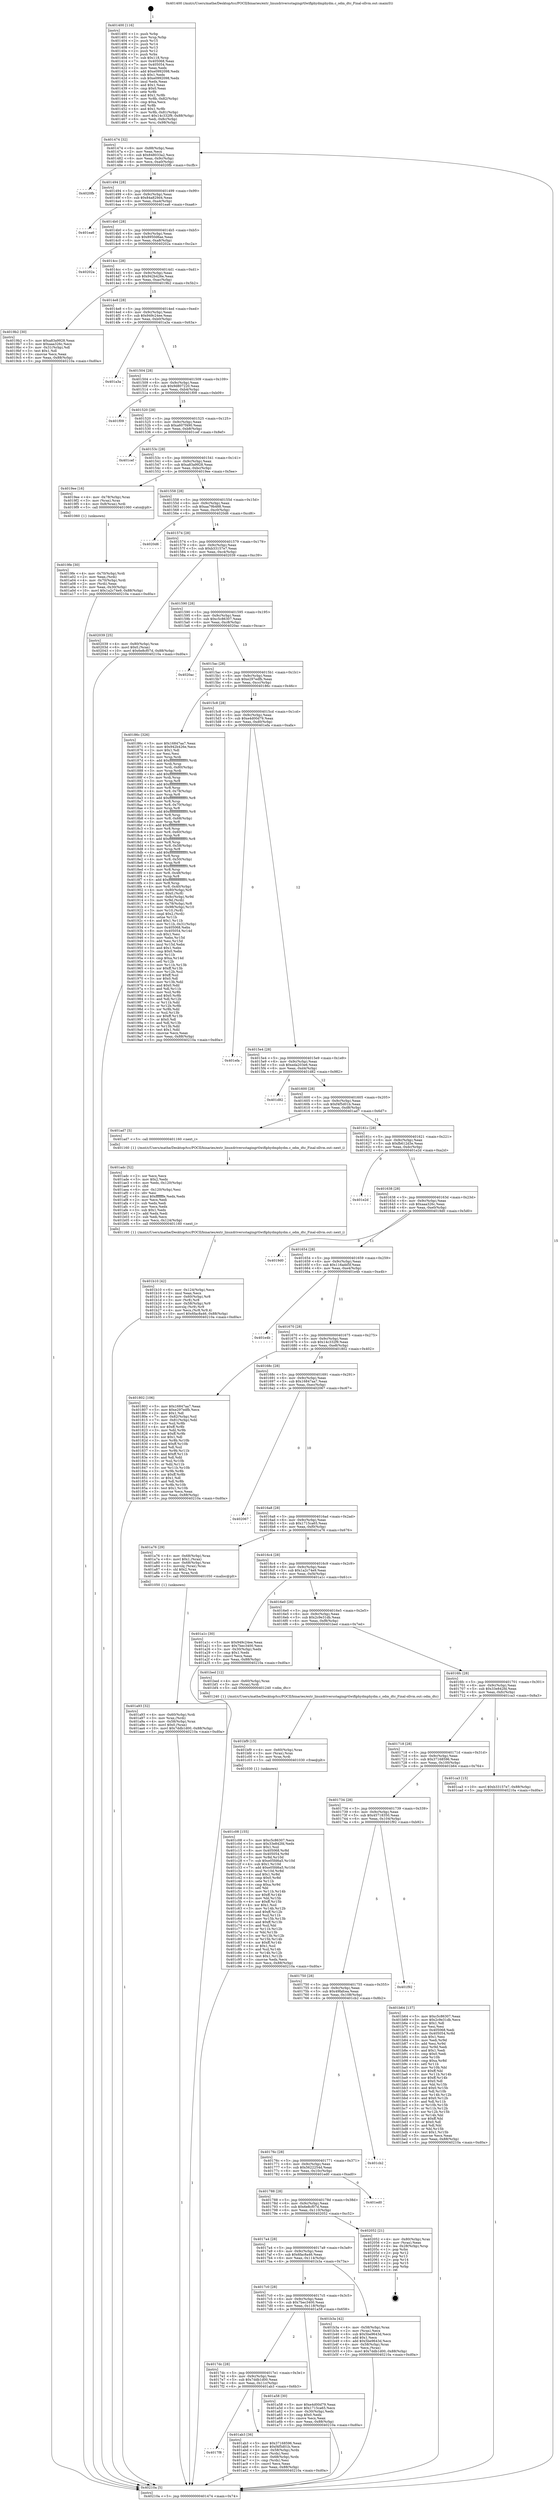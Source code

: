 digraph "0x401400" {
  label = "0x401400 (/mnt/c/Users/mathe/Desktop/tcc/POCII/binaries/extr_linuxdriversstagingrtlwifiphydmphydm.c_odm_dtc_Final-ollvm.out::main(0))"
  labelloc = "t"
  node[shape=record]

  Entry [label="",width=0.3,height=0.3,shape=circle,fillcolor=black,style=filled]
  "0x401474" [label="{
     0x401474 [32]\l
     | [instrs]\l
     &nbsp;&nbsp;0x401474 \<+6\>: mov -0x88(%rbp),%eax\l
     &nbsp;&nbsp;0x40147a \<+2\>: mov %eax,%ecx\l
     &nbsp;&nbsp;0x40147c \<+6\>: sub $0x848033a2,%ecx\l
     &nbsp;&nbsp;0x401482 \<+6\>: mov %eax,-0x9c(%rbp)\l
     &nbsp;&nbsp;0x401488 \<+6\>: mov %ecx,-0xa0(%rbp)\l
     &nbsp;&nbsp;0x40148e \<+6\>: je 00000000004020fb \<main+0xcfb\>\l
  }"]
  "0x4020fb" [label="{
     0x4020fb\l
  }", style=dashed]
  "0x401494" [label="{
     0x401494 [28]\l
     | [instrs]\l
     &nbsp;&nbsp;0x401494 \<+5\>: jmp 0000000000401499 \<main+0x99\>\l
     &nbsp;&nbsp;0x401499 \<+6\>: mov -0x9c(%rbp),%eax\l
     &nbsp;&nbsp;0x40149f \<+5\>: sub $0x84a829d4,%eax\l
     &nbsp;&nbsp;0x4014a4 \<+6\>: mov %eax,-0xa4(%rbp)\l
     &nbsp;&nbsp;0x4014aa \<+6\>: je 0000000000401ea6 \<main+0xaa6\>\l
  }"]
  Exit [label="",width=0.3,height=0.3,shape=circle,fillcolor=black,style=filled,peripheries=2]
  "0x401ea6" [label="{
     0x401ea6\l
  }", style=dashed]
  "0x4014b0" [label="{
     0x4014b0 [28]\l
     | [instrs]\l
     &nbsp;&nbsp;0x4014b0 \<+5\>: jmp 00000000004014b5 \<main+0xb5\>\l
     &nbsp;&nbsp;0x4014b5 \<+6\>: mov -0x9c(%rbp),%eax\l
     &nbsp;&nbsp;0x4014bb \<+5\>: sub $0x8950d6ae,%eax\l
     &nbsp;&nbsp;0x4014c0 \<+6\>: mov %eax,-0xa8(%rbp)\l
     &nbsp;&nbsp;0x4014c6 \<+6\>: je 000000000040202a \<main+0xc2a\>\l
  }"]
  "0x401c08" [label="{
     0x401c08 [155]\l
     | [instrs]\l
     &nbsp;&nbsp;0x401c08 \<+5\>: mov $0xc5c86307,%ecx\l
     &nbsp;&nbsp;0x401c0d \<+5\>: mov $0x33e842fd,%edx\l
     &nbsp;&nbsp;0x401c12 \<+3\>: mov $0x1,%sil\l
     &nbsp;&nbsp;0x401c15 \<+8\>: mov 0x405068,%r8d\l
     &nbsp;&nbsp;0x401c1d \<+8\>: mov 0x405054,%r9d\l
     &nbsp;&nbsp;0x401c25 \<+3\>: mov %r8d,%r10d\l
     &nbsp;&nbsp;0x401c28 \<+7\>: sub $0xe05fd6a5,%r10d\l
     &nbsp;&nbsp;0x401c2f \<+4\>: sub $0x1,%r10d\l
     &nbsp;&nbsp;0x401c33 \<+7\>: add $0xe05fd6a5,%r10d\l
     &nbsp;&nbsp;0x401c3a \<+4\>: imul %r10d,%r8d\l
     &nbsp;&nbsp;0x401c3e \<+4\>: and $0x1,%r8d\l
     &nbsp;&nbsp;0x401c42 \<+4\>: cmp $0x0,%r8d\l
     &nbsp;&nbsp;0x401c46 \<+4\>: sete %r11b\l
     &nbsp;&nbsp;0x401c4a \<+4\>: cmp $0xa,%r9d\l
     &nbsp;&nbsp;0x401c4e \<+3\>: setl %bl\l
     &nbsp;&nbsp;0x401c51 \<+3\>: mov %r11b,%r14b\l
     &nbsp;&nbsp;0x401c54 \<+4\>: xor $0xff,%r14b\l
     &nbsp;&nbsp;0x401c58 \<+3\>: mov %bl,%r15b\l
     &nbsp;&nbsp;0x401c5b \<+4\>: xor $0xff,%r15b\l
     &nbsp;&nbsp;0x401c5f \<+4\>: xor $0x1,%sil\l
     &nbsp;&nbsp;0x401c63 \<+3\>: mov %r14b,%r12b\l
     &nbsp;&nbsp;0x401c66 \<+4\>: and $0xff,%r12b\l
     &nbsp;&nbsp;0x401c6a \<+3\>: and %sil,%r11b\l
     &nbsp;&nbsp;0x401c6d \<+3\>: mov %r15b,%r13b\l
     &nbsp;&nbsp;0x401c70 \<+4\>: and $0xff,%r13b\l
     &nbsp;&nbsp;0x401c74 \<+3\>: and %sil,%bl\l
     &nbsp;&nbsp;0x401c77 \<+3\>: or %r11b,%r12b\l
     &nbsp;&nbsp;0x401c7a \<+3\>: or %bl,%r13b\l
     &nbsp;&nbsp;0x401c7d \<+3\>: xor %r13b,%r12b\l
     &nbsp;&nbsp;0x401c80 \<+3\>: or %r15b,%r14b\l
     &nbsp;&nbsp;0x401c83 \<+4\>: xor $0xff,%r14b\l
     &nbsp;&nbsp;0x401c87 \<+4\>: or $0x1,%sil\l
     &nbsp;&nbsp;0x401c8b \<+3\>: and %sil,%r14b\l
     &nbsp;&nbsp;0x401c8e \<+3\>: or %r14b,%r12b\l
     &nbsp;&nbsp;0x401c91 \<+4\>: test $0x1,%r12b\l
     &nbsp;&nbsp;0x401c95 \<+3\>: cmovne %edx,%ecx\l
     &nbsp;&nbsp;0x401c98 \<+6\>: mov %ecx,-0x88(%rbp)\l
     &nbsp;&nbsp;0x401c9e \<+5\>: jmp 000000000040210a \<main+0xd0a\>\l
  }"]
  "0x40202a" [label="{
     0x40202a\l
  }", style=dashed]
  "0x4014cc" [label="{
     0x4014cc [28]\l
     | [instrs]\l
     &nbsp;&nbsp;0x4014cc \<+5\>: jmp 00000000004014d1 \<main+0xd1\>\l
     &nbsp;&nbsp;0x4014d1 \<+6\>: mov -0x9c(%rbp),%eax\l
     &nbsp;&nbsp;0x4014d7 \<+5\>: sub $0x942b426e,%eax\l
     &nbsp;&nbsp;0x4014dc \<+6\>: mov %eax,-0xac(%rbp)\l
     &nbsp;&nbsp;0x4014e2 \<+6\>: je 00000000004019b2 \<main+0x5b2\>\l
  }"]
  "0x401bf9" [label="{
     0x401bf9 [15]\l
     | [instrs]\l
     &nbsp;&nbsp;0x401bf9 \<+4\>: mov -0x60(%rbp),%rax\l
     &nbsp;&nbsp;0x401bfd \<+3\>: mov (%rax),%rax\l
     &nbsp;&nbsp;0x401c00 \<+3\>: mov %rax,%rdi\l
     &nbsp;&nbsp;0x401c03 \<+5\>: call 0000000000401030 \<free@plt\>\l
     | [calls]\l
     &nbsp;&nbsp;0x401030 \{1\} (unknown)\l
  }"]
  "0x4019b2" [label="{
     0x4019b2 [30]\l
     | [instrs]\l
     &nbsp;&nbsp;0x4019b2 \<+5\>: mov $0xa83a9928,%eax\l
     &nbsp;&nbsp;0x4019b7 \<+5\>: mov $0xaaa326c,%ecx\l
     &nbsp;&nbsp;0x4019bc \<+3\>: mov -0x31(%rbp),%dl\l
     &nbsp;&nbsp;0x4019bf \<+3\>: test $0x1,%dl\l
     &nbsp;&nbsp;0x4019c2 \<+3\>: cmovne %ecx,%eax\l
     &nbsp;&nbsp;0x4019c5 \<+6\>: mov %eax,-0x88(%rbp)\l
     &nbsp;&nbsp;0x4019cb \<+5\>: jmp 000000000040210a \<main+0xd0a\>\l
  }"]
  "0x4014e8" [label="{
     0x4014e8 [28]\l
     | [instrs]\l
     &nbsp;&nbsp;0x4014e8 \<+5\>: jmp 00000000004014ed \<main+0xed\>\l
     &nbsp;&nbsp;0x4014ed \<+6\>: mov -0x9c(%rbp),%eax\l
     &nbsp;&nbsp;0x4014f3 \<+5\>: sub $0x949c24ee,%eax\l
     &nbsp;&nbsp;0x4014f8 \<+6\>: mov %eax,-0xb0(%rbp)\l
     &nbsp;&nbsp;0x4014fe \<+6\>: je 0000000000401a3a \<main+0x63a\>\l
  }"]
  "0x401b10" [label="{
     0x401b10 [42]\l
     | [instrs]\l
     &nbsp;&nbsp;0x401b10 \<+6\>: mov -0x124(%rbp),%ecx\l
     &nbsp;&nbsp;0x401b16 \<+3\>: imul %eax,%ecx\l
     &nbsp;&nbsp;0x401b19 \<+4\>: mov -0x60(%rbp),%r8\l
     &nbsp;&nbsp;0x401b1d \<+3\>: mov (%r8),%r8\l
     &nbsp;&nbsp;0x401b20 \<+4\>: mov -0x58(%rbp),%r9\l
     &nbsp;&nbsp;0x401b24 \<+3\>: movslq (%r9),%r9\l
     &nbsp;&nbsp;0x401b27 \<+4\>: mov %ecx,(%r8,%r9,4)\l
     &nbsp;&nbsp;0x401b2b \<+10\>: movl $0x6fac8a46,-0x88(%rbp)\l
     &nbsp;&nbsp;0x401b35 \<+5\>: jmp 000000000040210a \<main+0xd0a\>\l
  }"]
  "0x401a3a" [label="{
     0x401a3a\l
  }", style=dashed]
  "0x401504" [label="{
     0x401504 [28]\l
     | [instrs]\l
     &nbsp;&nbsp;0x401504 \<+5\>: jmp 0000000000401509 \<main+0x109\>\l
     &nbsp;&nbsp;0x401509 \<+6\>: mov -0x9c(%rbp),%eax\l
     &nbsp;&nbsp;0x40150f \<+5\>: sub $0x9d807220,%eax\l
     &nbsp;&nbsp;0x401514 \<+6\>: mov %eax,-0xb4(%rbp)\l
     &nbsp;&nbsp;0x40151a \<+6\>: je 0000000000401f09 \<main+0xb09\>\l
  }"]
  "0x401adc" [label="{
     0x401adc [52]\l
     | [instrs]\l
     &nbsp;&nbsp;0x401adc \<+2\>: xor %ecx,%ecx\l
     &nbsp;&nbsp;0x401ade \<+5\>: mov $0x2,%edx\l
     &nbsp;&nbsp;0x401ae3 \<+6\>: mov %edx,-0x120(%rbp)\l
     &nbsp;&nbsp;0x401ae9 \<+1\>: cltd\l
     &nbsp;&nbsp;0x401aea \<+6\>: mov -0x120(%rbp),%esi\l
     &nbsp;&nbsp;0x401af0 \<+2\>: idiv %esi\l
     &nbsp;&nbsp;0x401af2 \<+6\>: imul $0xfffffffe,%edx,%edx\l
     &nbsp;&nbsp;0x401af8 \<+2\>: mov %ecx,%edi\l
     &nbsp;&nbsp;0x401afa \<+2\>: sub %edx,%edi\l
     &nbsp;&nbsp;0x401afc \<+2\>: mov %ecx,%edx\l
     &nbsp;&nbsp;0x401afe \<+3\>: sub $0x1,%edx\l
     &nbsp;&nbsp;0x401b01 \<+2\>: add %edx,%edi\l
     &nbsp;&nbsp;0x401b03 \<+2\>: sub %edi,%ecx\l
     &nbsp;&nbsp;0x401b05 \<+6\>: mov %ecx,-0x124(%rbp)\l
     &nbsp;&nbsp;0x401b0b \<+5\>: call 0000000000401160 \<next_i\>\l
     | [calls]\l
     &nbsp;&nbsp;0x401160 \{1\} (/mnt/c/Users/mathe/Desktop/tcc/POCII/binaries/extr_linuxdriversstagingrtlwifiphydmphydm.c_odm_dtc_Final-ollvm.out::next_i)\l
  }"]
  "0x401f09" [label="{
     0x401f09\l
  }", style=dashed]
  "0x401520" [label="{
     0x401520 [28]\l
     | [instrs]\l
     &nbsp;&nbsp;0x401520 \<+5\>: jmp 0000000000401525 \<main+0x125\>\l
     &nbsp;&nbsp;0x401525 \<+6\>: mov -0x9c(%rbp),%eax\l
     &nbsp;&nbsp;0x40152b \<+5\>: sub $0xa607f490,%eax\l
     &nbsp;&nbsp;0x401530 \<+6\>: mov %eax,-0xb8(%rbp)\l
     &nbsp;&nbsp;0x401536 \<+6\>: je 0000000000401cef \<main+0x8ef\>\l
  }"]
  "0x4017f8" [label="{
     0x4017f8\l
  }", style=dashed]
  "0x401cef" [label="{
     0x401cef\l
  }", style=dashed]
  "0x40153c" [label="{
     0x40153c [28]\l
     | [instrs]\l
     &nbsp;&nbsp;0x40153c \<+5\>: jmp 0000000000401541 \<main+0x141\>\l
     &nbsp;&nbsp;0x401541 \<+6\>: mov -0x9c(%rbp),%eax\l
     &nbsp;&nbsp;0x401547 \<+5\>: sub $0xa83a9928,%eax\l
     &nbsp;&nbsp;0x40154c \<+6\>: mov %eax,-0xbc(%rbp)\l
     &nbsp;&nbsp;0x401552 \<+6\>: je 00000000004019ee \<main+0x5ee\>\l
  }"]
  "0x401ab3" [label="{
     0x401ab3 [36]\l
     | [instrs]\l
     &nbsp;&nbsp;0x401ab3 \<+5\>: mov $0x37168596,%eax\l
     &nbsp;&nbsp;0x401ab8 \<+5\>: mov $0xf4f5d01b,%ecx\l
     &nbsp;&nbsp;0x401abd \<+4\>: mov -0x58(%rbp),%rdx\l
     &nbsp;&nbsp;0x401ac1 \<+2\>: mov (%rdx),%esi\l
     &nbsp;&nbsp;0x401ac3 \<+4\>: mov -0x68(%rbp),%rdx\l
     &nbsp;&nbsp;0x401ac7 \<+2\>: cmp (%rdx),%esi\l
     &nbsp;&nbsp;0x401ac9 \<+3\>: cmovl %ecx,%eax\l
     &nbsp;&nbsp;0x401acc \<+6\>: mov %eax,-0x88(%rbp)\l
     &nbsp;&nbsp;0x401ad2 \<+5\>: jmp 000000000040210a \<main+0xd0a\>\l
  }"]
  "0x4019ee" [label="{
     0x4019ee [16]\l
     | [instrs]\l
     &nbsp;&nbsp;0x4019ee \<+4\>: mov -0x78(%rbp),%rax\l
     &nbsp;&nbsp;0x4019f2 \<+3\>: mov (%rax),%rax\l
     &nbsp;&nbsp;0x4019f5 \<+4\>: mov 0x8(%rax),%rdi\l
     &nbsp;&nbsp;0x4019f9 \<+5\>: call 0000000000401060 \<atoi@plt\>\l
     | [calls]\l
     &nbsp;&nbsp;0x401060 \{1\} (unknown)\l
  }"]
  "0x401558" [label="{
     0x401558 [28]\l
     | [instrs]\l
     &nbsp;&nbsp;0x401558 \<+5\>: jmp 000000000040155d \<main+0x15d\>\l
     &nbsp;&nbsp;0x40155d \<+6\>: mov -0x9c(%rbp),%eax\l
     &nbsp;&nbsp;0x401563 \<+5\>: sub $0xaa79b488,%eax\l
     &nbsp;&nbsp;0x401568 \<+6\>: mov %eax,-0xc0(%rbp)\l
     &nbsp;&nbsp;0x40156e \<+6\>: je 00000000004020d6 \<main+0xcd6\>\l
  }"]
  "0x401a93" [label="{
     0x401a93 [32]\l
     | [instrs]\l
     &nbsp;&nbsp;0x401a93 \<+4\>: mov -0x60(%rbp),%rdi\l
     &nbsp;&nbsp;0x401a97 \<+3\>: mov %rax,(%rdi)\l
     &nbsp;&nbsp;0x401a9a \<+4\>: mov -0x58(%rbp),%rax\l
     &nbsp;&nbsp;0x401a9e \<+6\>: movl $0x0,(%rax)\l
     &nbsp;&nbsp;0x401aa4 \<+10\>: movl $0x7ddb1d00,-0x88(%rbp)\l
     &nbsp;&nbsp;0x401aae \<+5\>: jmp 000000000040210a \<main+0xd0a\>\l
  }"]
  "0x4020d6" [label="{
     0x4020d6\l
  }", style=dashed]
  "0x401574" [label="{
     0x401574 [28]\l
     | [instrs]\l
     &nbsp;&nbsp;0x401574 \<+5\>: jmp 0000000000401579 \<main+0x179\>\l
     &nbsp;&nbsp;0x401579 \<+6\>: mov -0x9c(%rbp),%eax\l
     &nbsp;&nbsp;0x40157f \<+5\>: sub $0xb33157e7,%eax\l
     &nbsp;&nbsp;0x401584 \<+6\>: mov %eax,-0xc4(%rbp)\l
     &nbsp;&nbsp;0x40158a \<+6\>: je 0000000000402039 \<main+0xc39\>\l
  }"]
  "0x4017dc" [label="{
     0x4017dc [28]\l
     | [instrs]\l
     &nbsp;&nbsp;0x4017dc \<+5\>: jmp 00000000004017e1 \<main+0x3e1\>\l
     &nbsp;&nbsp;0x4017e1 \<+6\>: mov -0x9c(%rbp),%eax\l
     &nbsp;&nbsp;0x4017e7 \<+5\>: sub $0x7ddb1d00,%eax\l
     &nbsp;&nbsp;0x4017ec \<+6\>: mov %eax,-0x11c(%rbp)\l
     &nbsp;&nbsp;0x4017f2 \<+6\>: je 0000000000401ab3 \<main+0x6b3\>\l
  }"]
  "0x402039" [label="{
     0x402039 [25]\l
     | [instrs]\l
     &nbsp;&nbsp;0x402039 \<+4\>: mov -0x80(%rbp),%rax\l
     &nbsp;&nbsp;0x40203d \<+6\>: movl $0x0,(%rax)\l
     &nbsp;&nbsp;0x402043 \<+10\>: movl $0x6e8cf07d,-0x88(%rbp)\l
     &nbsp;&nbsp;0x40204d \<+5\>: jmp 000000000040210a \<main+0xd0a\>\l
  }"]
  "0x401590" [label="{
     0x401590 [28]\l
     | [instrs]\l
     &nbsp;&nbsp;0x401590 \<+5\>: jmp 0000000000401595 \<main+0x195\>\l
     &nbsp;&nbsp;0x401595 \<+6\>: mov -0x9c(%rbp),%eax\l
     &nbsp;&nbsp;0x40159b \<+5\>: sub $0xc5c86307,%eax\l
     &nbsp;&nbsp;0x4015a0 \<+6\>: mov %eax,-0xc8(%rbp)\l
     &nbsp;&nbsp;0x4015a6 \<+6\>: je 00000000004020ac \<main+0xcac\>\l
  }"]
  "0x401a58" [label="{
     0x401a58 [30]\l
     | [instrs]\l
     &nbsp;&nbsp;0x401a58 \<+5\>: mov $0xe4d00d79,%eax\l
     &nbsp;&nbsp;0x401a5d \<+5\>: mov $0x1715ca65,%ecx\l
     &nbsp;&nbsp;0x401a62 \<+3\>: mov -0x30(%rbp),%edx\l
     &nbsp;&nbsp;0x401a65 \<+3\>: cmp $0x0,%edx\l
     &nbsp;&nbsp;0x401a68 \<+3\>: cmove %ecx,%eax\l
     &nbsp;&nbsp;0x401a6b \<+6\>: mov %eax,-0x88(%rbp)\l
     &nbsp;&nbsp;0x401a71 \<+5\>: jmp 000000000040210a \<main+0xd0a\>\l
  }"]
  "0x4020ac" [label="{
     0x4020ac\l
  }", style=dashed]
  "0x4015ac" [label="{
     0x4015ac [28]\l
     | [instrs]\l
     &nbsp;&nbsp;0x4015ac \<+5\>: jmp 00000000004015b1 \<main+0x1b1\>\l
     &nbsp;&nbsp;0x4015b1 \<+6\>: mov -0x9c(%rbp),%eax\l
     &nbsp;&nbsp;0x4015b7 \<+5\>: sub $0xe297edfb,%eax\l
     &nbsp;&nbsp;0x4015bc \<+6\>: mov %eax,-0xcc(%rbp)\l
     &nbsp;&nbsp;0x4015c2 \<+6\>: je 000000000040186c \<main+0x46c\>\l
  }"]
  "0x4017c0" [label="{
     0x4017c0 [28]\l
     | [instrs]\l
     &nbsp;&nbsp;0x4017c0 \<+5\>: jmp 00000000004017c5 \<main+0x3c5\>\l
     &nbsp;&nbsp;0x4017c5 \<+6\>: mov -0x9c(%rbp),%eax\l
     &nbsp;&nbsp;0x4017cb \<+5\>: sub $0x7bec3400,%eax\l
     &nbsp;&nbsp;0x4017d0 \<+6\>: mov %eax,-0x118(%rbp)\l
     &nbsp;&nbsp;0x4017d6 \<+6\>: je 0000000000401a58 \<main+0x658\>\l
  }"]
  "0x40186c" [label="{
     0x40186c [326]\l
     | [instrs]\l
     &nbsp;&nbsp;0x40186c \<+5\>: mov $0x16847aa7,%eax\l
     &nbsp;&nbsp;0x401871 \<+5\>: mov $0x942b426e,%ecx\l
     &nbsp;&nbsp;0x401876 \<+2\>: mov $0x1,%dl\l
     &nbsp;&nbsp;0x401878 \<+2\>: xor %esi,%esi\l
     &nbsp;&nbsp;0x40187a \<+3\>: mov %rsp,%rdi\l
     &nbsp;&nbsp;0x40187d \<+4\>: add $0xfffffffffffffff0,%rdi\l
     &nbsp;&nbsp;0x401881 \<+3\>: mov %rdi,%rsp\l
     &nbsp;&nbsp;0x401884 \<+4\>: mov %rdi,-0x80(%rbp)\l
     &nbsp;&nbsp;0x401888 \<+3\>: mov %rsp,%rdi\l
     &nbsp;&nbsp;0x40188b \<+4\>: add $0xfffffffffffffff0,%rdi\l
     &nbsp;&nbsp;0x40188f \<+3\>: mov %rdi,%rsp\l
     &nbsp;&nbsp;0x401892 \<+3\>: mov %rsp,%r8\l
     &nbsp;&nbsp;0x401895 \<+4\>: add $0xfffffffffffffff0,%r8\l
     &nbsp;&nbsp;0x401899 \<+3\>: mov %r8,%rsp\l
     &nbsp;&nbsp;0x40189c \<+4\>: mov %r8,-0x78(%rbp)\l
     &nbsp;&nbsp;0x4018a0 \<+3\>: mov %rsp,%r8\l
     &nbsp;&nbsp;0x4018a3 \<+4\>: add $0xfffffffffffffff0,%r8\l
     &nbsp;&nbsp;0x4018a7 \<+3\>: mov %r8,%rsp\l
     &nbsp;&nbsp;0x4018aa \<+4\>: mov %r8,-0x70(%rbp)\l
     &nbsp;&nbsp;0x4018ae \<+3\>: mov %rsp,%r8\l
     &nbsp;&nbsp;0x4018b1 \<+4\>: add $0xfffffffffffffff0,%r8\l
     &nbsp;&nbsp;0x4018b5 \<+3\>: mov %r8,%rsp\l
     &nbsp;&nbsp;0x4018b8 \<+4\>: mov %r8,-0x68(%rbp)\l
     &nbsp;&nbsp;0x4018bc \<+3\>: mov %rsp,%r8\l
     &nbsp;&nbsp;0x4018bf \<+4\>: add $0xfffffffffffffff0,%r8\l
     &nbsp;&nbsp;0x4018c3 \<+3\>: mov %r8,%rsp\l
     &nbsp;&nbsp;0x4018c6 \<+4\>: mov %r8,-0x60(%rbp)\l
     &nbsp;&nbsp;0x4018ca \<+3\>: mov %rsp,%r8\l
     &nbsp;&nbsp;0x4018cd \<+4\>: add $0xfffffffffffffff0,%r8\l
     &nbsp;&nbsp;0x4018d1 \<+3\>: mov %r8,%rsp\l
     &nbsp;&nbsp;0x4018d4 \<+4\>: mov %r8,-0x58(%rbp)\l
     &nbsp;&nbsp;0x4018d8 \<+3\>: mov %rsp,%r8\l
     &nbsp;&nbsp;0x4018db \<+4\>: add $0xfffffffffffffff0,%r8\l
     &nbsp;&nbsp;0x4018df \<+3\>: mov %r8,%rsp\l
     &nbsp;&nbsp;0x4018e2 \<+4\>: mov %r8,-0x50(%rbp)\l
     &nbsp;&nbsp;0x4018e6 \<+3\>: mov %rsp,%r8\l
     &nbsp;&nbsp;0x4018e9 \<+4\>: add $0xfffffffffffffff0,%r8\l
     &nbsp;&nbsp;0x4018ed \<+3\>: mov %r8,%rsp\l
     &nbsp;&nbsp;0x4018f0 \<+4\>: mov %r8,-0x48(%rbp)\l
     &nbsp;&nbsp;0x4018f4 \<+3\>: mov %rsp,%r8\l
     &nbsp;&nbsp;0x4018f7 \<+4\>: add $0xfffffffffffffff0,%r8\l
     &nbsp;&nbsp;0x4018fb \<+3\>: mov %r8,%rsp\l
     &nbsp;&nbsp;0x4018fe \<+4\>: mov %r8,-0x40(%rbp)\l
     &nbsp;&nbsp;0x401902 \<+4\>: mov -0x80(%rbp),%r8\l
     &nbsp;&nbsp;0x401906 \<+7\>: movl $0x0,(%r8)\l
     &nbsp;&nbsp;0x40190d \<+7\>: mov -0x8c(%rbp),%r9d\l
     &nbsp;&nbsp;0x401914 \<+3\>: mov %r9d,(%rdi)\l
     &nbsp;&nbsp;0x401917 \<+4\>: mov -0x78(%rbp),%r8\l
     &nbsp;&nbsp;0x40191b \<+7\>: mov -0x98(%rbp),%r10\l
     &nbsp;&nbsp;0x401922 \<+3\>: mov %r10,(%r8)\l
     &nbsp;&nbsp;0x401925 \<+3\>: cmpl $0x2,(%rdi)\l
     &nbsp;&nbsp;0x401928 \<+4\>: setne %r11b\l
     &nbsp;&nbsp;0x40192c \<+4\>: and $0x1,%r11b\l
     &nbsp;&nbsp;0x401930 \<+4\>: mov %r11b,-0x31(%rbp)\l
     &nbsp;&nbsp;0x401934 \<+7\>: mov 0x405068,%ebx\l
     &nbsp;&nbsp;0x40193b \<+8\>: mov 0x405054,%r14d\l
     &nbsp;&nbsp;0x401943 \<+3\>: sub $0x1,%esi\l
     &nbsp;&nbsp;0x401946 \<+3\>: mov %ebx,%r15d\l
     &nbsp;&nbsp;0x401949 \<+3\>: add %esi,%r15d\l
     &nbsp;&nbsp;0x40194c \<+4\>: imul %r15d,%ebx\l
     &nbsp;&nbsp;0x401950 \<+3\>: and $0x1,%ebx\l
     &nbsp;&nbsp;0x401953 \<+3\>: cmp $0x0,%ebx\l
     &nbsp;&nbsp;0x401956 \<+4\>: sete %r11b\l
     &nbsp;&nbsp;0x40195a \<+4\>: cmp $0xa,%r14d\l
     &nbsp;&nbsp;0x40195e \<+4\>: setl %r12b\l
     &nbsp;&nbsp;0x401962 \<+3\>: mov %r11b,%r13b\l
     &nbsp;&nbsp;0x401965 \<+4\>: xor $0xff,%r13b\l
     &nbsp;&nbsp;0x401969 \<+3\>: mov %r12b,%sil\l
     &nbsp;&nbsp;0x40196c \<+4\>: xor $0xff,%sil\l
     &nbsp;&nbsp;0x401970 \<+3\>: xor $0x0,%dl\l
     &nbsp;&nbsp;0x401973 \<+3\>: mov %r13b,%dil\l
     &nbsp;&nbsp;0x401976 \<+4\>: and $0x0,%dil\l
     &nbsp;&nbsp;0x40197a \<+3\>: and %dl,%r11b\l
     &nbsp;&nbsp;0x40197d \<+3\>: mov %sil,%r8b\l
     &nbsp;&nbsp;0x401980 \<+4\>: and $0x0,%r8b\l
     &nbsp;&nbsp;0x401984 \<+3\>: and %dl,%r12b\l
     &nbsp;&nbsp;0x401987 \<+3\>: or %r11b,%dil\l
     &nbsp;&nbsp;0x40198a \<+3\>: or %r12b,%r8b\l
     &nbsp;&nbsp;0x40198d \<+3\>: xor %r8b,%dil\l
     &nbsp;&nbsp;0x401990 \<+3\>: or %sil,%r13b\l
     &nbsp;&nbsp;0x401993 \<+4\>: xor $0xff,%r13b\l
     &nbsp;&nbsp;0x401997 \<+3\>: or $0x0,%dl\l
     &nbsp;&nbsp;0x40199a \<+3\>: and %dl,%r13b\l
     &nbsp;&nbsp;0x40199d \<+3\>: or %r13b,%dil\l
     &nbsp;&nbsp;0x4019a0 \<+4\>: test $0x1,%dil\l
     &nbsp;&nbsp;0x4019a4 \<+3\>: cmovne %ecx,%eax\l
     &nbsp;&nbsp;0x4019a7 \<+6\>: mov %eax,-0x88(%rbp)\l
     &nbsp;&nbsp;0x4019ad \<+5\>: jmp 000000000040210a \<main+0xd0a\>\l
  }"]
  "0x4015c8" [label="{
     0x4015c8 [28]\l
     | [instrs]\l
     &nbsp;&nbsp;0x4015c8 \<+5\>: jmp 00000000004015cd \<main+0x1cd\>\l
     &nbsp;&nbsp;0x4015cd \<+6\>: mov -0x9c(%rbp),%eax\l
     &nbsp;&nbsp;0x4015d3 \<+5\>: sub $0xe4d00d79,%eax\l
     &nbsp;&nbsp;0x4015d8 \<+6\>: mov %eax,-0xd0(%rbp)\l
     &nbsp;&nbsp;0x4015de \<+6\>: je 0000000000401efa \<main+0xafa\>\l
  }"]
  "0x401b3a" [label="{
     0x401b3a [42]\l
     | [instrs]\l
     &nbsp;&nbsp;0x401b3a \<+4\>: mov -0x58(%rbp),%rax\l
     &nbsp;&nbsp;0x401b3e \<+2\>: mov (%rax),%ecx\l
     &nbsp;&nbsp;0x401b40 \<+6\>: sub $0x5be9643d,%ecx\l
     &nbsp;&nbsp;0x401b46 \<+3\>: add $0x1,%ecx\l
     &nbsp;&nbsp;0x401b49 \<+6\>: add $0x5be9643d,%ecx\l
     &nbsp;&nbsp;0x401b4f \<+4\>: mov -0x58(%rbp),%rax\l
     &nbsp;&nbsp;0x401b53 \<+2\>: mov %ecx,(%rax)\l
     &nbsp;&nbsp;0x401b55 \<+10\>: movl $0x7ddb1d00,-0x88(%rbp)\l
     &nbsp;&nbsp;0x401b5f \<+5\>: jmp 000000000040210a \<main+0xd0a\>\l
  }"]
  "0x401efa" [label="{
     0x401efa\l
  }", style=dashed]
  "0x4015e4" [label="{
     0x4015e4 [28]\l
     | [instrs]\l
     &nbsp;&nbsp;0x4015e4 \<+5\>: jmp 00000000004015e9 \<main+0x1e9\>\l
     &nbsp;&nbsp;0x4015e9 \<+6\>: mov -0x9c(%rbp),%eax\l
     &nbsp;&nbsp;0x4015ef \<+5\>: sub $0xeda203e6,%eax\l
     &nbsp;&nbsp;0x4015f4 \<+6\>: mov %eax,-0xd4(%rbp)\l
     &nbsp;&nbsp;0x4015fa \<+6\>: je 0000000000401d82 \<main+0x982\>\l
  }"]
  "0x4017a4" [label="{
     0x4017a4 [28]\l
     | [instrs]\l
     &nbsp;&nbsp;0x4017a4 \<+5\>: jmp 00000000004017a9 \<main+0x3a9\>\l
     &nbsp;&nbsp;0x4017a9 \<+6\>: mov -0x9c(%rbp),%eax\l
     &nbsp;&nbsp;0x4017af \<+5\>: sub $0x6fac8a46,%eax\l
     &nbsp;&nbsp;0x4017b4 \<+6\>: mov %eax,-0x114(%rbp)\l
     &nbsp;&nbsp;0x4017ba \<+6\>: je 0000000000401b3a \<main+0x73a\>\l
  }"]
  "0x401d82" [label="{
     0x401d82\l
  }", style=dashed]
  "0x401600" [label="{
     0x401600 [28]\l
     | [instrs]\l
     &nbsp;&nbsp;0x401600 \<+5\>: jmp 0000000000401605 \<main+0x205\>\l
     &nbsp;&nbsp;0x401605 \<+6\>: mov -0x9c(%rbp),%eax\l
     &nbsp;&nbsp;0x40160b \<+5\>: sub $0xf4f5d01b,%eax\l
     &nbsp;&nbsp;0x401610 \<+6\>: mov %eax,-0xd8(%rbp)\l
     &nbsp;&nbsp;0x401616 \<+6\>: je 0000000000401ad7 \<main+0x6d7\>\l
  }"]
  "0x402052" [label="{
     0x402052 [21]\l
     | [instrs]\l
     &nbsp;&nbsp;0x402052 \<+4\>: mov -0x80(%rbp),%rax\l
     &nbsp;&nbsp;0x402056 \<+2\>: mov (%rax),%eax\l
     &nbsp;&nbsp;0x402058 \<+4\>: lea -0x28(%rbp),%rsp\l
     &nbsp;&nbsp;0x40205c \<+1\>: pop %rbx\l
     &nbsp;&nbsp;0x40205d \<+2\>: pop %r12\l
     &nbsp;&nbsp;0x40205f \<+2\>: pop %r13\l
     &nbsp;&nbsp;0x402061 \<+2\>: pop %r14\l
     &nbsp;&nbsp;0x402063 \<+2\>: pop %r15\l
     &nbsp;&nbsp;0x402065 \<+1\>: pop %rbp\l
     &nbsp;&nbsp;0x402066 \<+1\>: ret\l
  }"]
  "0x401ad7" [label="{
     0x401ad7 [5]\l
     | [instrs]\l
     &nbsp;&nbsp;0x401ad7 \<+5\>: call 0000000000401160 \<next_i\>\l
     | [calls]\l
     &nbsp;&nbsp;0x401160 \{1\} (/mnt/c/Users/mathe/Desktop/tcc/POCII/binaries/extr_linuxdriversstagingrtlwifiphydmphydm.c_odm_dtc_Final-ollvm.out::next_i)\l
  }"]
  "0x40161c" [label="{
     0x40161c [28]\l
     | [instrs]\l
     &nbsp;&nbsp;0x40161c \<+5\>: jmp 0000000000401621 \<main+0x221\>\l
     &nbsp;&nbsp;0x401621 \<+6\>: mov -0x9c(%rbp),%eax\l
     &nbsp;&nbsp;0x401627 \<+5\>: sub $0xfb612d3e,%eax\l
     &nbsp;&nbsp;0x40162c \<+6\>: mov %eax,-0xdc(%rbp)\l
     &nbsp;&nbsp;0x401632 \<+6\>: je 0000000000401e2d \<main+0xa2d\>\l
  }"]
  "0x401788" [label="{
     0x401788 [28]\l
     | [instrs]\l
     &nbsp;&nbsp;0x401788 \<+5\>: jmp 000000000040178d \<main+0x38d\>\l
     &nbsp;&nbsp;0x40178d \<+6\>: mov -0x9c(%rbp),%eax\l
     &nbsp;&nbsp;0x401793 \<+5\>: sub $0x6e8cf07d,%eax\l
     &nbsp;&nbsp;0x401798 \<+6\>: mov %eax,-0x110(%rbp)\l
     &nbsp;&nbsp;0x40179e \<+6\>: je 0000000000402052 \<main+0xc52\>\l
  }"]
  "0x401e2d" [label="{
     0x401e2d\l
  }", style=dashed]
  "0x401638" [label="{
     0x401638 [28]\l
     | [instrs]\l
     &nbsp;&nbsp;0x401638 \<+5\>: jmp 000000000040163d \<main+0x23d\>\l
     &nbsp;&nbsp;0x40163d \<+6\>: mov -0x9c(%rbp),%eax\l
     &nbsp;&nbsp;0x401643 \<+5\>: sub $0xaaa326c,%eax\l
     &nbsp;&nbsp;0x401648 \<+6\>: mov %eax,-0xe0(%rbp)\l
     &nbsp;&nbsp;0x40164e \<+6\>: je 00000000004019d0 \<main+0x5d0\>\l
  }"]
  "0x401ed0" [label="{
     0x401ed0\l
  }", style=dashed]
  "0x4019d0" [label="{
     0x4019d0\l
  }", style=dashed]
  "0x401654" [label="{
     0x401654 [28]\l
     | [instrs]\l
     &nbsp;&nbsp;0x401654 \<+5\>: jmp 0000000000401659 \<main+0x259\>\l
     &nbsp;&nbsp;0x401659 \<+6\>: mov -0x9c(%rbp),%eax\l
     &nbsp;&nbsp;0x40165f \<+5\>: sub $0x116add5f,%eax\l
     &nbsp;&nbsp;0x401664 \<+6\>: mov %eax,-0xe4(%rbp)\l
     &nbsp;&nbsp;0x40166a \<+6\>: je 0000000000401e4b \<main+0xa4b\>\l
  }"]
  "0x40176c" [label="{
     0x40176c [28]\l
     | [instrs]\l
     &nbsp;&nbsp;0x40176c \<+5\>: jmp 0000000000401771 \<main+0x371\>\l
     &nbsp;&nbsp;0x401771 \<+6\>: mov -0x9c(%rbp),%eax\l
     &nbsp;&nbsp;0x401777 \<+5\>: sub $0x5622254d,%eax\l
     &nbsp;&nbsp;0x40177c \<+6\>: mov %eax,-0x10c(%rbp)\l
     &nbsp;&nbsp;0x401782 \<+6\>: je 0000000000401ed0 \<main+0xad0\>\l
  }"]
  "0x401e4b" [label="{
     0x401e4b\l
  }", style=dashed]
  "0x401670" [label="{
     0x401670 [28]\l
     | [instrs]\l
     &nbsp;&nbsp;0x401670 \<+5\>: jmp 0000000000401675 \<main+0x275\>\l
     &nbsp;&nbsp;0x401675 \<+6\>: mov -0x9c(%rbp),%eax\l
     &nbsp;&nbsp;0x40167b \<+5\>: sub $0x14c332f9,%eax\l
     &nbsp;&nbsp;0x401680 \<+6\>: mov %eax,-0xe8(%rbp)\l
     &nbsp;&nbsp;0x401686 \<+6\>: je 0000000000401802 \<main+0x402\>\l
  }"]
  "0x401cb2" [label="{
     0x401cb2\l
  }", style=dashed]
  "0x401802" [label="{
     0x401802 [106]\l
     | [instrs]\l
     &nbsp;&nbsp;0x401802 \<+5\>: mov $0x16847aa7,%eax\l
     &nbsp;&nbsp;0x401807 \<+5\>: mov $0xe297edfb,%ecx\l
     &nbsp;&nbsp;0x40180c \<+2\>: mov $0x1,%dl\l
     &nbsp;&nbsp;0x40180e \<+7\>: mov -0x82(%rbp),%sil\l
     &nbsp;&nbsp;0x401815 \<+7\>: mov -0x81(%rbp),%dil\l
     &nbsp;&nbsp;0x40181c \<+3\>: mov %sil,%r8b\l
     &nbsp;&nbsp;0x40181f \<+4\>: xor $0xff,%r8b\l
     &nbsp;&nbsp;0x401823 \<+3\>: mov %dil,%r9b\l
     &nbsp;&nbsp;0x401826 \<+4\>: xor $0xff,%r9b\l
     &nbsp;&nbsp;0x40182a \<+3\>: xor $0x1,%dl\l
     &nbsp;&nbsp;0x40182d \<+3\>: mov %r8b,%r10b\l
     &nbsp;&nbsp;0x401830 \<+4\>: and $0xff,%r10b\l
     &nbsp;&nbsp;0x401834 \<+3\>: and %dl,%sil\l
     &nbsp;&nbsp;0x401837 \<+3\>: mov %r9b,%r11b\l
     &nbsp;&nbsp;0x40183a \<+4\>: and $0xff,%r11b\l
     &nbsp;&nbsp;0x40183e \<+3\>: and %dl,%dil\l
     &nbsp;&nbsp;0x401841 \<+3\>: or %sil,%r10b\l
     &nbsp;&nbsp;0x401844 \<+3\>: or %dil,%r11b\l
     &nbsp;&nbsp;0x401847 \<+3\>: xor %r11b,%r10b\l
     &nbsp;&nbsp;0x40184a \<+3\>: or %r9b,%r8b\l
     &nbsp;&nbsp;0x40184d \<+4\>: xor $0xff,%r8b\l
     &nbsp;&nbsp;0x401851 \<+3\>: or $0x1,%dl\l
     &nbsp;&nbsp;0x401854 \<+3\>: and %dl,%r8b\l
     &nbsp;&nbsp;0x401857 \<+3\>: or %r8b,%r10b\l
     &nbsp;&nbsp;0x40185a \<+4\>: test $0x1,%r10b\l
     &nbsp;&nbsp;0x40185e \<+3\>: cmovne %ecx,%eax\l
     &nbsp;&nbsp;0x401861 \<+6\>: mov %eax,-0x88(%rbp)\l
     &nbsp;&nbsp;0x401867 \<+5\>: jmp 000000000040210a \<main+0xd0a\>\l
  }"]
  "0x40168c" [label="{
     0x40168c [28]\l
     | [instrs]\l
     &nbsp;&nbsp;0x40168c \<+5\>: jmp 0000000000401691 \<main+0x291\>\l
     &nbsp;&nbsp;0x401691 \<+6\>: mov -0x9c(%rbp),%eax\l
     &nbsp;&nbsp;0x401697 \<+5\>: sub $0x16847aa7,%eax\l
     &nbsp;&nbsp;0x40169c \<+6\>: mov %eax,-0xec(%rbp)\l
     &nbsp;&nbsp;0x4016a2 \<+6\>: je 0000000000402067 \<main+0xc67\>\l
  }"]
  "0x40210a" [label="{
     0x40210a [5]\l
     | [instrs]\l
     &nbsp;&nbsp;0x40210a \<+5\>: jmp 0000000000401474 \<main+0x74\>\l
  }"]
  "0x401400" [label="{
     0x401400 [116]\l
     | [instrs]\l
     &nbsp;&nbsp;0x401400 \<+1\>: push %rbp\l
     &nbsp;&nbsp;0x401401 \<+3\>: mov %rsp,%rbp\l
     &nbsp;&nbsp;0x401404 \<+2\>: push %r15\l
     &nbsp;&nbsp;0x401406 \<+2\>: push %r14\l
     &nbsp;&nbsp;0x401408 \<+2\>: push %r13\l
     &nbsp;&nbsp;0x40140a \<+2\>: push %r12\l
     &nbsp;&nbsp;0x40140c \<+1\>: push %rbx\l
     &nbsp;&nbsp;0x40140d \<+7\>: sub $0x118,%rsp\l
     &nbsp;&nbsp;0x401414 \<+7\>: mov 0x405068,%eax\l
     &nbsp;&nbsp;0x40141b \<+7\>: mov 0x405054,%ecx\l
     &nbsp;&nbsp;0x401422 \<+2\>: mov %eax,%edx\l
     &nbsp;&nbsp;0x401424 \<+6\>: add $0xe0992098,%edx\l
     &nbsp;&nbsp;0x40142a \<+3\>: sub $0x1,%edx\l
     &nbsp;&nbsp;0x40142d \<+6\>: sub $0xe0992098,%edx\l
     &nbsp;&nbsp;0x401433 \<+3\>: imul %edx,%eax\l
     &nbsp;&nbsp;0x401436 \<+3\>: and $0x1,%eax\l
     &nbsp;&nbsp;0x401439 \<+3\>: cmp $0x0,%eax\l
     &nbsp;&nbsp;0x40143c \<+4\>: sete %r8b\l
     &nbsp;&nbsp;0x401440 \<+4\>: and $0x1,%r8b\l
     &nbsp;&nbsp;0x401444 \<+7\>: mov %r8b,-0x82(%rbp)\l
     &nbsp;&nbsp;0x40144b \<+3\>: cmp $0xa,%ecx\l
     &nbsp;&nbsp;0x40144e \<+4\>: setl %r8b\l
     &nbsp;&nbsp;0x401452 \<+4\>: and $0x1,%r8b\l
     &nbsp;&nbsp;0x401456 \<+7\>: mov %r8b,-0x81(%rbp)\l
     &nbsp;&nbsp;0x40145d \<+10\>: movl $0x14c332f9,-0x88(%rbp)\l
     &nbsp;&nbsp;0x401467 \<+6\>: mov %edi,-0x8c(%rbp)\l
     &nbsp;&nbsp;0x40146d \<+7\>: mov %rsi,-0x98(%rbp)\l
  }"]
  "0x401750" [label="{
     0x401750 [28]\l
     | [instrs]\l
     &nbsp;&nbsp;0x401750 \<+5\>: jmp 0000000000401755 \<main+0x355\>\l
     &nbsp;&nbsp;0x401755 \<+6\>: mov -0x9c(%rbp),%eax\l
     &nbsp;&nbsp;0x40175b \<+5\>: sub $0x49fafcea,%eax\l
     &nbsp;&nbsp;0x401760 \<+6\>: mov %eax,-0x108(%rbp)\l
     &nbsp;&nbsp;0x401766 \<+6\>: je 0000000000401cb2 \<main+0x8b2\>\l
  }"]
  "0x4019fe" [label="{
     0x4019fe [30]\l
     | [instrs]\l
     &nbsp;&nbsp;0x4019fe \<+4\>: mov -0x70(%rbp),%rdi\l
     &nbsp;&nbsp;0x401a02 \<+2\>: mov %eax,(%rdi)\l
     &nbsp;&nbsp;0x401a04 \<+4\>: mov -0x70(%rbp),%rdi\l
     &nbsp;&nbsp;0x401a08 \<+2\>: mov (%rdi),%eax\l
     &nbsp;&nbsp;0x401a0a \<+3\>: mov %eax,-0x30(%rbp)\l
     &nbsp;&nbsp;0x401a0d \<+10\>: movl $0x1a2c74e9,-0x88(%rbp)\l
     &nbsp;&nbsp;0x401a17 \<+5\>: jmp 000000000040210a \<main+0xd0a\>\l
  }"]
  "0x401f92" [label="{
     0x401f92\l
  }", style=dashed]
  "0x402067" [label="{
     0x402067\l
  }", style=dashed]
  "0x4016a8" [label="{
     0x4016a8 [28]\l
     | [instrs]\l
     &nbsp;&nbsp;0x4016a8 \<+5\>: jmp 00000000004016ad \<main+0x2ad\>\l
     &nbsp;&nbsp;0x4016ad \<+6\>: mov -0x9c(%rbp),%eax\l
     &nbsp;&nbsp;0x4016b3 \<+5\>: sub $0x1715ca65,%eax\l
     &nbsp;&nbsp;0x4016b8 \<+6\>: mov %eax,-0xf0(%rbp)\l
     &nbsp;&nbsp;0x4016be \<+6\>: je 0000000000401a76 \<main+0x676\>\l
  }"]
  "0x401734" [label="{
     0x401734 [28]\l
     | [instrs]\l
     &nbsp;&nbsp;0x401734 \<+5\>: jmp 0000000000401739 \<main+0x339\>\l
     &nbsp;&nbsp;0x401739 \<+6\>: mov -0x9c(%rbp),%eax\l
     &nbsp;&nbsp;0x40173f \<+5\>: sub $0x45718350,%eax\l
     &nbsp;&nbsp;0x401744 \<+6\>: mov %eax,-0x104(%rbp)\l
     &nbsp;&nbsp;0x40174a \<+6\>: je 0000000000401f92 \<main+0xb92\>\l
  }"]
  "0x401a76" [label="{
     0x401a76 [29]\l
     | [instrs]\l
     &nbsp;&nbsp;0x401a76 \<+4\>: mov -0x68(%rbp),%rax\l
     &nbsp;&nbsp;0x401a7a \<+6\>: movl $0x1,(%rax)\l
     &nbsp;&nbsp;0x401a80 \<+4\>: mov -0x68(%rbp),%rax\l
     &nbsp;&nbsp;0x401a84 \<+3\>: movslq (%rax),%rax\l
     &nbsp;&nbsp;0x401a87 \<+4\>: shl $0x2,%rax\l
     &nbsp;&nbsp;0x401a8b \<+3\>: mov %rax,%rdi\l
     &nbsp;&nbsp;0x401a8e \<+5\>: call 0000000000401050 \<malloc@plt\>\l
     | [calls]\l
     &nbsp;&nbsp;0x401050 \{1\} (unknown)\l
  }"]
  "0x4016c4" [label="{
     0x4016c4 [28]\l
     | [instrs]\l
     &nbsp;&nbsp;0x4016c4 \<+5\>: jmp 00000000004016c9 \<main+0x2c9\>\l
     &nbsp;&nbsp;0x4016c9 \<+6\>: mov -0x9c(%rbp),%eax\l
     &nbsp;&nbsp;0x4016cf \<+5\>: sub $0x1a2c74e9,%eax\l
     &nbsp;&nbsp;0x4016d4 \<+6\>: mov %eax,-0xf4(%rbp)\l
     &nbsp;&nbsp;0x4016da \<+6\>: je 0000000000401a1c \<main+0x61c\>\l
  }"]
  "0x401b64" [label="{
     0x401b64 [137]\l
     | [instrs]\l
     &nbsp;&nbsp;0x401b64 \<+5\>: mov $0xc5c86307,%eax\l
     &nbsp;&nbsp;0x401b69 \<+5\>: mov $0x2c9e31db,%ecx\l
     &nbsp;&nbsp;0x401b6e \<+2\>: mov $0x1,%dl\l
     &nbsp;&nbsp;0x401b70 \<+2\>: xor %esi,%esi\l
     &nbsp;&nbsp;0x401b72 \<+7\>: mov 0x405068,%edi\l
     &nbsp;&nbsp;0x401b79 \<+8\>: mov 0x405054,%r8d\l
     &nbsp;&nbsp;0x401b81 \<+3\>: sub $0x1,%esi\l
     &nbsp;&nbsp;0x401b84 \<+3\>: mov %edi,%r9d\l
     &nbsp;&nbsp;0x401b87 \<+3\>: add %esi,%r9d\l
     &nbsp;&nbsp;0x401b8a \<+4\>: imul %r9d,%edi\l
     &nbsp;&nbsp;0x401b8e \<+3\>: and $0x1,%edi\l
     &nbsp;&nbsp;0x401b91 \<+3\>: cmp $0x0,%edi\l
     &nbsp;&nbsp;0x401b94 \<+4\>: sete %r10b\l
     &nbsp;&nbsp;0x401b98 \<+4\>: cmp $0xa,%r8d\l
     &nbsp;&nbsp;0x401b9c \<+4\>: setl %r11b\l
     &nbsp;&nbsp;0x401ba0 \<+3\>: mov %r10b,%bl\l
     &nbsp;&nbsp;0x401ba3 \<+3\>: xor $0xff,%bl\l
     &nbsp;&nbsp;0x401ba6 \<+3\>: mov %r11b,%r14b\l
     &nbsp;&nbsp;0x401ba9 \<+4\>: xor $0xff,%r14b\l
     &nbsp;&nbsp;0x401bad \<+3\>: xor $0x0,%dl\l
     &nbsp;&nbsp;0x401bb0 \<+3\>: mov %bl,%r15b\l
     &nbsp;&nbsp;0x401bb3 \<+4\>: and $0x0,%r15b\l
     &nbsp;&nbsp;0x401bb7 \<+3\>: and %dl,%r10b\l
     &nbsp;&nbsp;0x401bba \<+3\>: mov %r14b,%r12b\l
     &nbsp;&nbsp;0x401bbd \<+4\>: and $0x0,%r12b\l
     &nbsp;&nbsp;0x401bc1 \<+3\>: and %dl,%r11b\l
     &nbsp;&nbsp;0x401bc4 \<+3\>: or %r10b,%r15b\l
     &nbsp;&nbsp;0x401bc7 \<+3\>: or %r11b,%r12b\l
     &nbsp;&nbsp;0x401bca \<+3\>: xor %r12b,%r15b\l
     &nbsp;&nbsp;0x401bcd \<+3\>: or %r14b,%bl\l
     &nbsp;&nbsp;0x401bd0 \<+3\>: xor $0xff,%bl\l
     &nbsp;&nbsp;0x401bd3 \<+3\>: or $0x0,%dl\l
     &nbsp;&nbsp;0x401bd6 \<+2\>: and %dl,%bl\l
     &nbsp;&nbsp;0x401bd8 \<+3\>: or %bl,%r15b\l
     &nbsp;&nbsp;0x401bdb \<+4\>: test $0x1,%r15b\l
     &nbsp;&nbsp;0x401bdf \<+3\>: cmovne %ecx,%eax\l
     &nbsp;&nbsp;0x401be2 \<+6\>: mov %eax,-0x88(%rbp)\l
     &nbsp;&nbsp;0x401be8 \<+5\>: jmp 000000000040210a \<main+0xd0a\>\l
  }"]
  "0x401a1c" [label="{
     0x401a1c [30]\l
     | [instrs]\l
     &nbsp;&nbsp;0x401a1c \<+5\>: mov $0x949c24ee,%eax\l
     &nbsp;&nbsp;0x401a21 \<+5\>: mov $0x7bec3400,%ecx\l
     &nbsp;&nbsp;0x401a26 \<+3\>: mov -0x30(%rbp),%edx\l
     &nbsp;&nbsp;0x401a29 \<+3\>: cmp $0x1,%edx\l
     &nbsp;&nbsp;0x401a2c \<+3\>: cmovl %ecx,%eax\l
     &nbsp;&nbsp;0x401a2f \<+6\>: mov %eax,-0x88(%rbp)\l
     &nbsp;&nbsp;0x401a35 \<+5\>: jmp 000000000040210a \<main+0xd0a\>\l
  }"]
  "0x4016e0" [label="{
     0x4016e0 [28]\l
     | [instrs]\l
     &nbsp;&nbsp;0x4016e0 \<+5\>: jmp 00000000004016e5 \<main+0x2e5\>\l
     &nbsp;&nbsp;0x4016e5 \<+6\>: mov -0x9c(%rbp),%eax\l
     &nbsp;&nbsp;0x4016eb \<+5\>: sub $0x2c9e31db,%eax\l
     &nbsp;&nbsp;0x4016f0 \<+6\>: mov %eax,-0xf8(%rbp)\l
     &nbsp;&nbsp;0x4016f6 \<+6\>: je 0000000000401bed \<main+0x7ed\>\l
  }"]
  "0x401718" [label="{
     0x401718 [28]\l
     | [instrs]\l
     &nbsp;&nbsp;0x401718 \<+5\>: jmp 000000000040171d \<main+0x31d\>\l
     &nbsp;&nbsp;0x40171d \<+6\>: mov -0x9c(%rbp),%eax\l
     &nbsp;&nbsp;0x401723 \<+5\>: sub $0x37168596,%eax\l
     &nbsp;&nbsp;0x401728 \<+6\>: mov %eax,-0x100(%rbp)\l
     &nbsp;&nbsp;0x40172e \<+6\>: je 0000000000401b64 \<main+0x764\>\l
  }"]
  "0x401bed" [label="{
     0x401bed [12]\l
     | [instrs]\l
     &nbsp;&nbsp;0x401bed \<+4\>: mov -0x60(%rbp),%rax\l
     &nbsp;&nbsp;0x401bf1 \<+3\>: mov (%rax),%rdi\l
     &nbsp;&nbsp;0x401bf4 \<+5\>: call 0000000000401240 \<odm_dtc\>\l
     | [calls]\l
     &nbsp;&nbsp;0x401240 \{1\} (/mnt/c/Users/mathe/Desktop/tcc/POCII/binaries/extr_linuxdriversstagingrtlwifiphydmphydm.c_odm_dtc_Final-ollvm.out::odm_dtc)\l
  }"]
  "0x4016fc" [label="{
     0x4016fc [28]\l
     | [instrs]\l
     &nbsp;&nbsp;0x4016fc \<+5\>: jmp 0000000000401701 \<main+0x301\>\l
     &nbsp;&nbsp;0x401701 \<+6\>: mov -0x9c(%rbp),%eax\l
     &nbsp;&nbsp;0x401707 \<+5\>: sub $0x33e842fd,%eax\l
     &nbsp;&nbsp;0x40170c \<+6\>: mov %eax,-0xfc(%rbp)\l
     &nbsp;&nbsp;0x401712 \<+6\>: je 0000000000401ca3 \<main+0x8a3\>\l
  }"]
  "0x401ca3" [label="{
     0x401ca3 [15]\l
     | [instrs]\l
     &nbsp;&nbsp;0x401ca3 \<+10\>: movl $0xb33157e7,-0x88(%rbp)\l
     &nbsp;&nbsp;0x401cad \<+5\>: jmp 000000000040210a \<main+0xd0a\>\l
  }"]
  Entry -> "0x401400" [label=" 1"]
  "0x401474" -> "0x4020fb" [label=" 0"]
  "0x401474" -> "0x401494" [label=" 16"]
  "0x402052" -> Exit [label=" 1"]
  "0x401494" -> "0x401ea6" [label=" 0"]
  "0x401494" -> "0x4014b0" [label=" 16"]
  "0x402039" -> "0x40210a" [label=" 1"]
  "0x4014b0" -> "0x40202a" [label=" 0"]
  "0x4014b0" -> "0x4014cc" [label=" 16"]
  "0x401ca3" -> "0x40210a" [label=" 1"]
  "0x4014cc" -> "0x4019b2" [label=" 1"]
  "0x4014cc" -> "0x4014e8" [label=" 15"]
  "0x401c08" -> "0x40210a" [label=" 1"]
  "0x4014e8" -> "0x401a3a" [label=" 0"]
  "0x4014e8" -> "0x401504" [label=" 15"]
  "0x401bf9" -> "0x401c08" [label=" 1"]
  "0x401504" -> "0x401f09" [label=" 0"]
  "0x401504" -> "0x401520" [label=" 15"]
  "0x401bed" -> "0x401bf9" [label=" 1"]
  "0x401520" -> "0x401cef" [label=" 0"]
  "0x401520" -> "0x40153c" [label=" 15"]
  "0x401b64" -> "0x40210a" [label=" 1"]
  "0x40153c" -> "0x4019ee" [label=" 1"]
  "0x40153c" -> "0x401558" [label=" 14"]
  "0x401b3a" -> "0x40210a" [label=" 1"]
  "0x401558" -> "0x4020d6" [label=" 0"]
  "0x401558" -> "0x401574" [label=" 14"]
  "0x401adc" -> "0x401b10" [label=" 1"]
  "0x401574" -> "0x402039" [label=" 1"]
  "0x401574" -> "0x401590" [label=" 13"]
  "0x401ad7" -> "0x401adc" [label=" 1"]
  "0x401590" -> "0x4020ac" [label=" 0"]
  "0x401590" -> "0x4015ac" [label=" 13"]
  "0x401ab3" -> "0x40210a" [label=" 2"]
  "0x4015ac" -> "0x40186c" [label=" 1"]
  "0x4015ac" -> "0x4015c8" [label=" 12"]
  "0x4017dc" -> "0x401ab3" [label=" 2"]
  "0x4015c8" -> "0x401efa" [label=" 0"]
  "0x4015c8" -> "0x4015e4" [label=" 12"]
  "0x401b10" -> "0x40210a" [label=" 1"]
  "0x4015e4" -> "0x401d82" [label=" 0"]
  "0x4015e4" -> "0x401600" [label=" 12"]
  "0x401a76" -> "0x401a93" [label=" 1"]
  "0x401600" -> "0x401ad7" [label=" 1"]
  "0x401600" -> "0x40161c" [label=" 11"]
  "0x401a58" -> "0x40210a" [label=" 1"]
  "0x40161c" -> "0x401e2d" [label=" 0"]
  "0x40161c" -> "0x401638" [label=" 11"]
  "0x4017c0" -> "0x401a58" [label=" 1"]
  "0x401638" -> "0x4019d0" [label=" 0"]
  "0x401638" -> "0x401654" [label=" 11"]
  "0x4017dc" -> "0x4017f8" [label=" 0"]
  "0x401654" -> "0x401e4b" [label=" 0"]
  "0x401654" -> "0x401670" [label=" 11"]
  "0x4017a4" -> "0x401b3a" [label=" 1"]
  "0x401670" -> "0x401802" [label=" 1"]
  "0x401670" -> "0x40168c" [label=" 10"]
  "0x401802" -> "0x40210a" [label=" 1"]
  "0x401400" -> "0x401474" [label=" 1"]
  "0x40210a" -> "0x401474" [label=" 15"]
  "0x401a93" -> "0x40210a" [label=" 1"]
  "0x40186c" -> "0x40210a" [label=" 1"]
  "0x4019b2" -> "0x40210a" [label=" 1"]
  "0x4019ee" -> "0x4019fe" [label=" 1"]
  "0x4019fe" -> "0x40210a" [label=" 1"]
  "0x401788" -> "0x402052" [label=" 1"]
  "0x40168c" -> "0x402067" [label=" 0"]
  "0x40168c" -> "0x4016a8" [label=" 10"]
  "0x4017c0" -> "0x4017dc" [label=" 2"]
  "0x4016a8" -> "0x401a76" [label=" 1"]
  "0x4016a8" -> "0x4016c4" [label=" 9"]
  "0x40176c" -> "0x401ed0" [label=" 0"]
  "0x4016c4" -> "0x401a1c" [label=" 1"]
  "0x4016c4" -> "0x4016e0" [label=" 8"]
  "0x401a1c" -> "0x40210a" [label=" 1"]
  "0x4017a4" -> "0x4017c0" [label=" 3"]
  "0x4016e0" -> "0x401bed" [label=" 1"]
  "0x4016e0" -> "0x4016fc" [label=" 7"]
  "0x401750" -> "0x401cb2" [label=" 0"]
  "0x4016fc" -> "0x401ca3" [label=" 1"]
  "0x4016fc" -> "0x401718" [label=" 6"]
  "0x401750" -> "0x40176c" [label=" 5"]
  "0x401718" -> "0x401b64" [label=" 1"]
  "0x401718" -> "0x401734" [label=" 5"]
  "0x40176c" -> "0x401788" [label=" 5"]
  "0x401734" -> "0x401f92" [label=" 0"]
  "0x401734" -> "0x401750" [label=" 5"]
  "0x401788" -> "0x4017a4" [label=" 4"]
}
